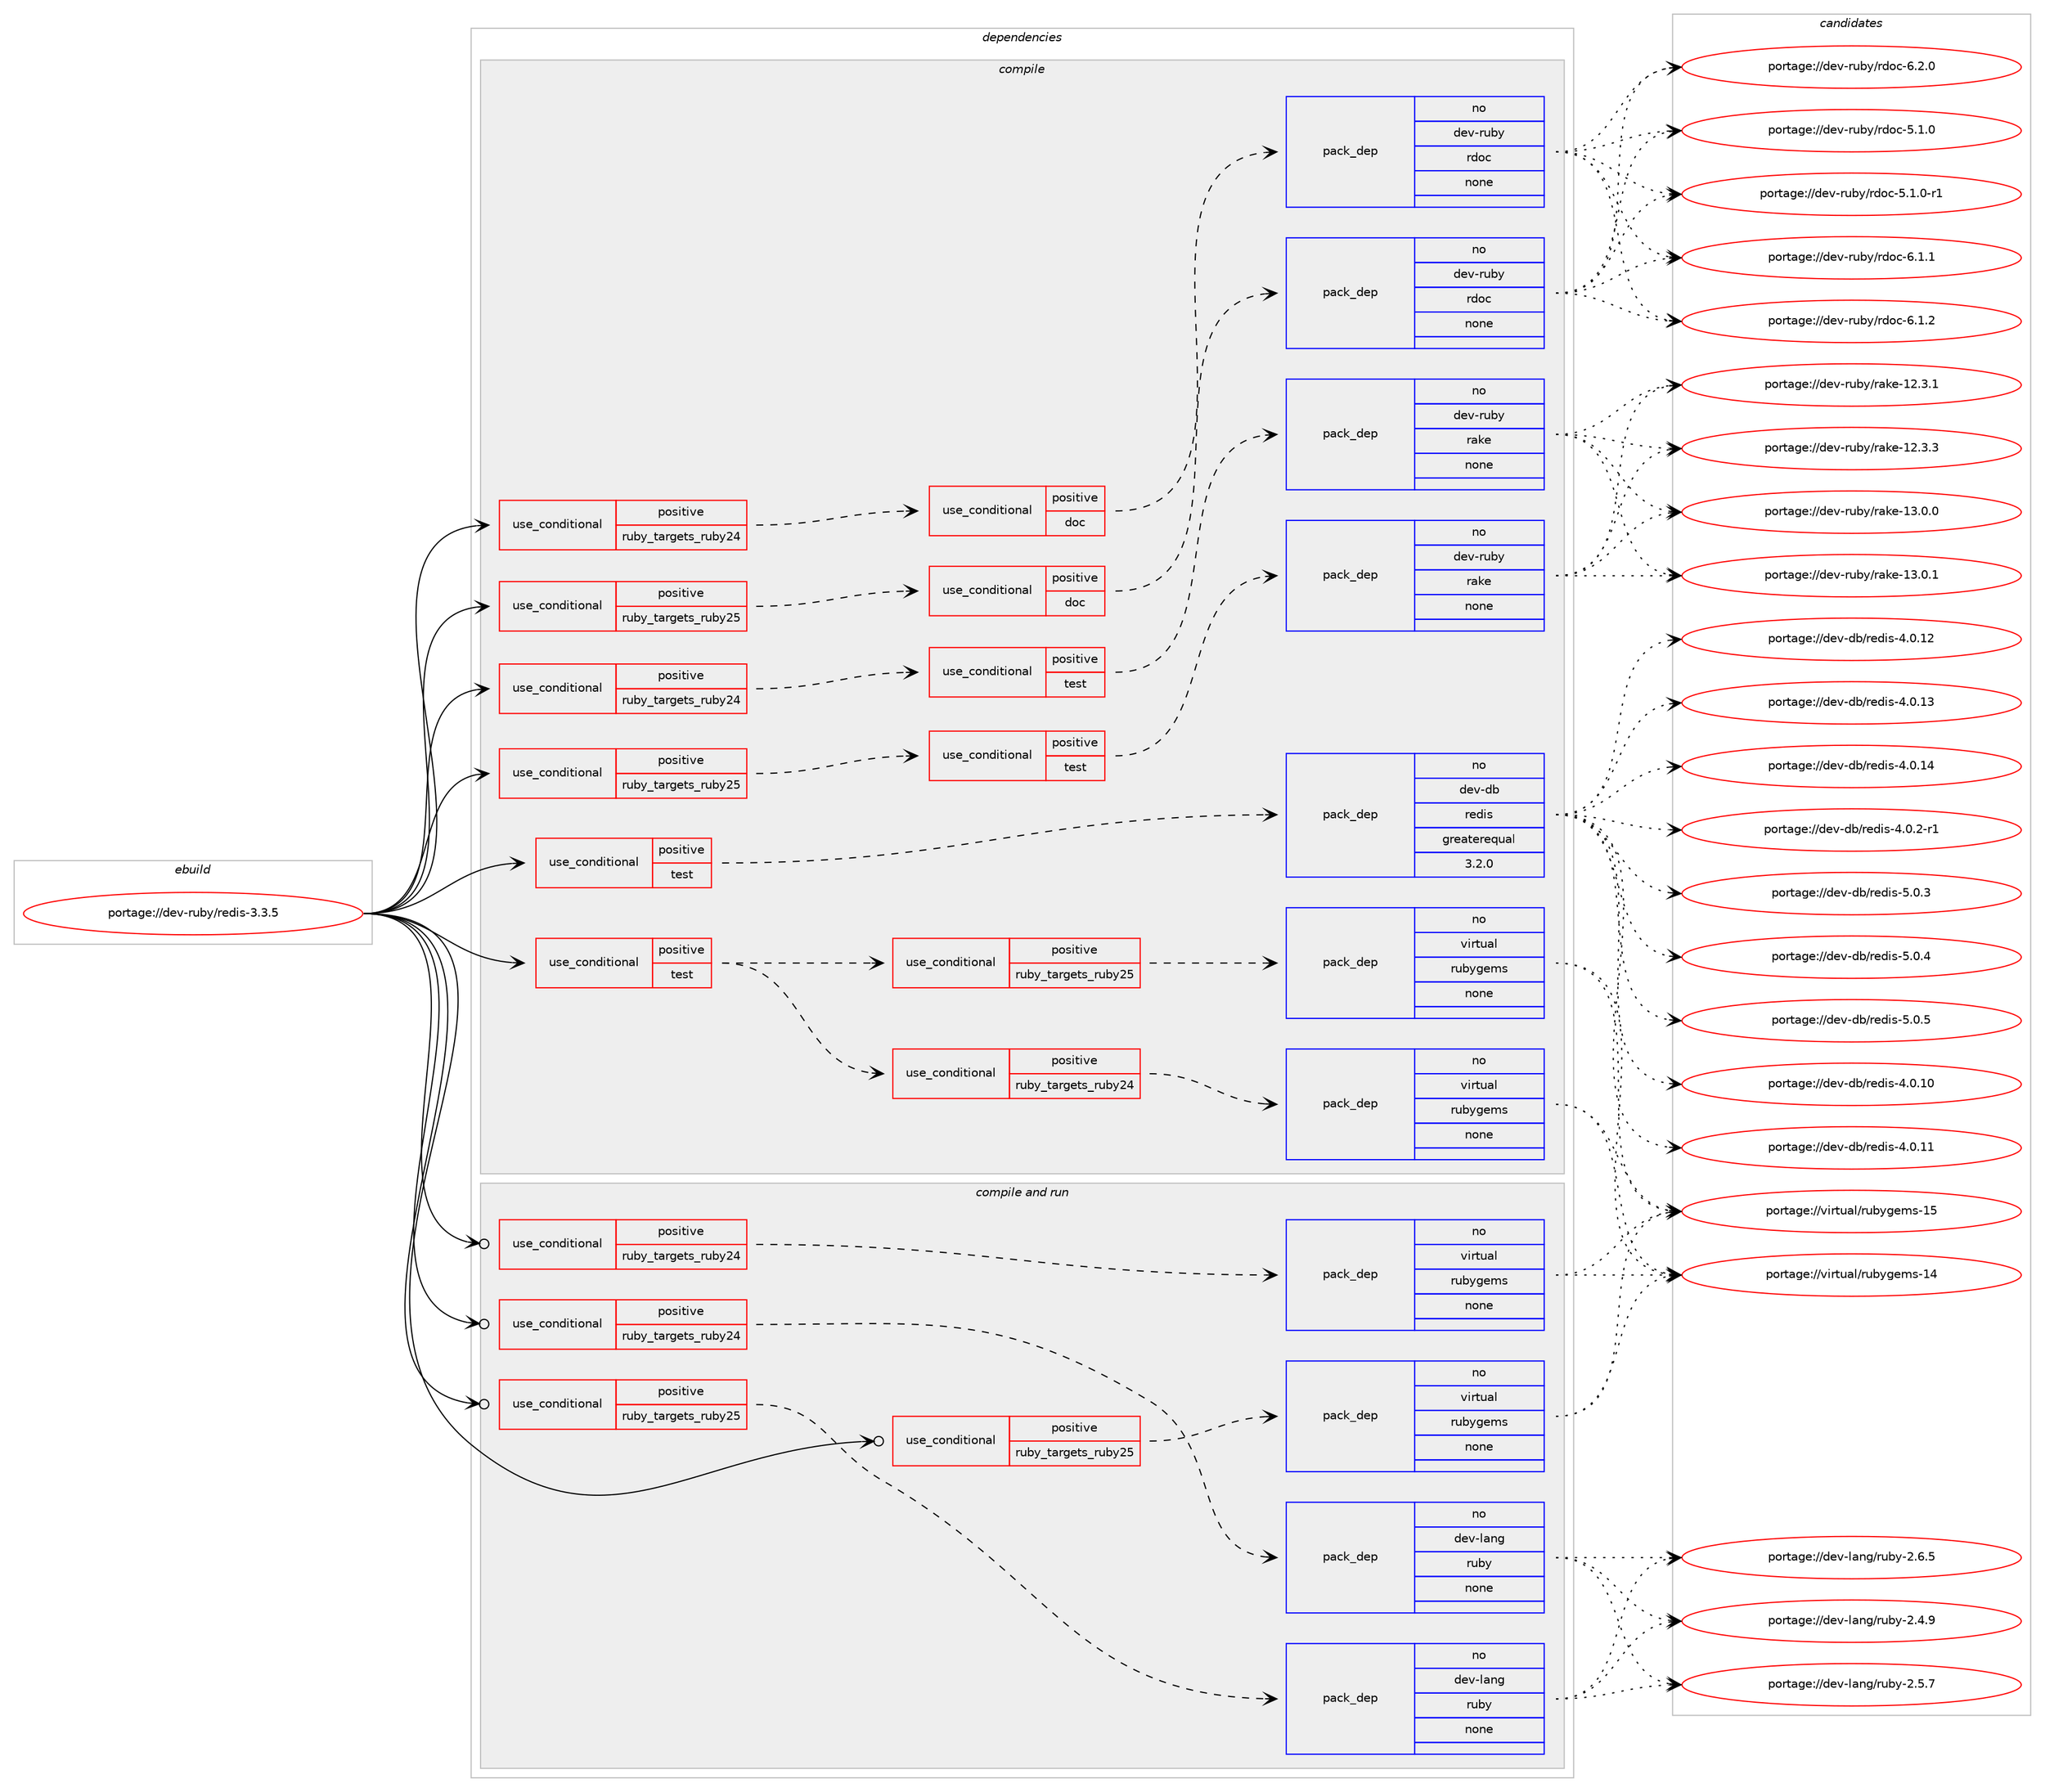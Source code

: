 digraph prolog {

# *************
# Graph options
# *************

newrank=true;
concentrate=true;
compound=true;
graph [rankdir=LR,fontname=Helvetica,fontsize=10,ranksep=1.5];#, ranksep=2.5, nodesep=0.2];
edge  [arrowhead=vee];
node  [fontname=Helvetica,fontsize=10];

# **********
# The ebuild
# **********

subgraph cluster_leftcol {
color=gray;
rank=same;
label=<<i>ebuild</i>>;
id [label="portage://dev-ruby/redis-3.3.5", color=red, width=4, href="../dev-ruby/redis-3.3.5.svg"];
}

# ****************
# The dependencies
# ****************

subgraph cluster_midcol {
color=gray;
label=<<i>dependencies</i>>;
subgraph cluster_compile {
fillcolor="#eeeeee";
style=filled;
label=<<i>compile</i>>;
subgraph cond61225 {
dependency238706 [label=<<TABLE BORDER="0" CELLBORDER="1" CELLSPACING="0" CELLPADDING="4"><TR><TD ROWSPAN="3" CELLPADDING="10">use_conditional</TD></TR><TR><TD>positive</TD></TR><TR><TD>ruby_targets_ruby24</TD></TR></TABLE>>, shape=none, color=red];
subgraph cond61226 {
dependency238707 [label=<<TABLE BORDER="0" CELLBORDER="1" CELLSPACING="0" CELLPADDING="4"><TR><TD ROWSPAN="3" CELLPADDING="10">use_conditional</TD></TR><TR><TD>positive</TD></TR><TR><TD>doc</TD></TR></TABLE>>, shape=none, color=red];
subgraph pack173926 {
dependency238708 [label=<<TABLE BORDER="0" CELLBORDER="1" CELLSPACING="0" CELLPADDING="4" WIDTH="220"><TR><TD ROWSPAN="6" CELLPADDING="30">pack_dep</TD></TR><TR><TD WIDTH="110">no</TD></TR><TR><TD>dev-ruby</TD></TR><TR><TD>rdoc</TD></TR><TR><TD>none</TD></TR><TR><TD></TD></TR></TABLE>>, shape=none, color=blue];
}
dependency238707:e -> dependency238708:w [weight=20,style="dashed",arrowhead="vee"];
}
dependency238706:e -> dependency238707:w [weight=20,style="dashed",arrowhead="vee"];
}
id:e -> dependency238706:w [weight=20,style="solid",arrowhead="vee"];
subgraph cond61227 {
dependency238709 [label=<<TABLE BORDER="0" CELLBORDER="1" CELLSPACING="0" CELLPADDING="4"><TR><TD ROWSPAN="3" CELLPADDING="10">use_conditional</TD></TR><TR><TD>positive</TD></TR><TR><TD>ruby_targets_ruby24</TD></TR></TABLE>>, shape=none, color=red];
subgraph cond61228 {
dependency238710 [label=<<TABLE BORDER="0" CELLBORDER="1" CELLSPACING="0" CELLPADDING="4"><TR><TD ROWSPAN="3" CELLPADDING="10">use_conditional</TD></TR><TR><TD>positive</TD></TR><TR><TD>test</TD></TR></TABLE>>, shape=none, color=red];
subgraph pack173927 {
dependency238711 [label=<<TABLE BORDER="0" CELLBORDER="1" CELLSPACING="0" CELLPADDING="4" WIDTH="220"><TR><TD ROWSPAN="6" CELLPADDING="30">pack_dep</TD></TR><TR><TD WIDTH="110">no</TD></TR><TR><TD>dev-ruby</TD></TR><TR><TD>rake</TD></TR><TR><TD>none</TD></TR><TR><TD></TD></TR></TABLE>>, shape=none, color=blue];
}
dependency238710:e -> dependency238711:w [weight=20,style="dashed",arrowhead="vee"];
}
dependency238709:e -> dependency238710:w [weight=20,style="dashed",arrowhead="vee"];
}
id:e -> dependency238709:w [weight=20,style="solid",arrowhead="vee"];
subgraph cond61229 {
dependency238712 [label=<<TABLE BORDER="0" CELLBORDER="1" CELLSPACING="0" CELLPADDING="4"><TR><TD ROWSPAN="3" CELLPADDING="10">use_conditional</TD></TR><TR><TD>positive</TD></TR><TR><TD>ruby_targets_ruby25</TD></TR></TABLE>>, shape=none, color=red];
subgraph cond61230 {
dependency238713 [label=<<TABLE BORDER="0" CELLBORDER="1" CELLSPACING="0" CELLPADDING="4"><TR><TD ROWSPAN="3" CELLPADDING="10">use_conditional</TD></TR><TR><TD>positive</TD></TR><TR><TD>doc</TD></TR></TABLE>>, shape=none, color=red];
subgraph pack173928 {
dependency238714 [label=<<TABLE BORDER="0" CELLBORDER="1" CELLSPACING="0" CELLPADDING="4" WIDTH="220"><TR><TD ROWSPAN="6" CELLPADDING="30">pack_dep</TD></TR><TR><TD WIDTH="110">no</TD></TR><TR><TD>dev-ruby</TD></TR><TR><TD>rdoc</TD></TR><TR><TD>none</TD></TR><TR><TD></TD></TR></TABLE>>, shape=none, color=blue];
}
dependency238713:e -> dependency238714:w [weight=20,style="dashed",arrowhead="vee"];
}
dependency238712:e -> dependency238713:w [weight=20,style="dashed",arrowhead="vee"];
}
id:e -> dependency238712:w [weight=20,style="solid",arrowhead="vee"];
subgraph cond61231 {
dependency238715 [label=<<TABLE BORDER="0" CELLBORDER="1" CELLSPACING="0" CELLPADDING="4"><TR><TD ROWSPAN="3" CELLPADDING="10">use_conditional</TD></TR><TR><TD>positive</TD></TR><TR><TD>ruby_targets_ruby25</TD></TR></TABLE>>, shape=none, color=red];
subgraph cond61232 {
dependency238716 [label=<<TABLE BORDER="0" CELLBORDER="1" CELLSPACING="0" CELLPADDING="4"><TR><TD ROWSPAN="3" CELLPADDING="10">use_conditional</TD></TR><TR><TD>positive</TD></TR><TR><TD>test</TD></TR></TABLE>>, shape=none, color=red];
subgraph pack173929 {
dependency238717 [label=<<TABLE BORDER="0" CELLBORDER="1" CELLSPACING="0" CELLPADDING="4" WIDTH="220"><TR><TD ROWSPAN="6" CELLPADDING="30">pack_dep</TD></TR><TR><TD WIDTH="110">no</TD></TR><TR><TD>dev-ruby</TD></TR><TR><TD>rake</TD></TR><TR><TD>none</TD></TR><TR><TD></TD></TR></TABLE>>, shape=none, color=blue];
}
dependency238716:e -> dependency238717:w [weight=20,style="dashed",arrowhead="vee"];
}
dependency238715:e -> dependency238716:w [weight=20,style="dashed",arrowhead="vee"];
}
id:e -> dependency238715:w [weight=20,style="solid",arrowhead="vee"];
subgraph cond61233 {
dependency238718 [label=<<TABLE BORDER="0" CELLBORDER="1" CELLSPACING="0" CELLPADDING="4"><TR><TD ROWSPAN="3" CELLPADDING="10">use_conditional</TD></TR><TR><TD>positive</TD></TR><TR><TD>test</TD></TR></TABLE>>, shape=none, color=red];
subgraph cond61234 {
dependency238719 [label=<<TABLE BORDER="0" CELLBORDER="1" CELLSPACING="0" CELLPADDING="4"><TR><TD ROWSPAN="3" CELLPADDING="10">use_conditional</TD></TR><TR><TD>positive</TD></TR><TR><TD>ruby_targets_ruby24</TD></TR></TABLE>>, shape=none, color=red];
subgraph pack173930 {
dependency238720 [label=<<TABLE BORDER="0" CELLBORDER="1" CELLSPACING="0" CELLPADDING="4" WIDTH="220"><TR><TD ROWSPAN="6" CELLPADDING="30">pack_dep</TD></TR><TR><TD WIDTH="110">no</TD></TR><TR><TD>virtual</TD></TR><TR><TD>rubygems</TD></TR><TR><TD>none</TD></TR><TR><TD></TD></TR></TABLE>>, shape=none, color=blue];
}
dependency238719:e -> dependency238720:w [weight=20,style="dashed",arrowhead="vee"];
}
dependency238718:e -> dependency238719:w [weight=20,style="dashed",arrowhead="vee"];
subgraph cond61235 {
dependency238721 [label=<<TABLE BORDER="0" CELLBORDER="1" CELLSPACING="0" CELLPADDING="4"><TR><TD ROWSPAN="3" CELLPADDING="10">use_conditional</TD></TR><TR><TD>positive</TD></TR><TR><TD>ruby_targets_ruby25</TD></TR></TABLE>>, shape=none, color=red];
subgraph pack173931 {
dependency238722 [label=<<TABLE BORDER="0" CELLBORDER="1" CELLSPACING="0" CELLPADDING="4" WIDTH="220"><TR><TD ROWSPAN="6" CELLPADDING="30">pack_dep</TD></TR><TR><TD WIDTH="110">no</TD></TR><TR><TD>virtual</TD></TR><TR><TD>rubygems</TD></TR><TR><TD>none</TD></TR><TR><TD></TD></TR></TABLE>>, shape=none, color=blue];
}
dependency238721:e -> dependency238722:w [weight=20,style="dashed",arrowhead="vee"];
}
dependency238718:e -> dependency238721:w [weight=20,style="dashed",arrowhead="vee"];
}
id:e -> dependency238718:w [weight=20,style="solid",arrowhead="vee"];
subgraph cond61236 {
dependency238723 [label=<<TABLE BORDER="0" CELLBORDER="1" CELLSPACING="0" CELLPADDING="4"><TR><TD ROWSPAN="3" CELLPADDING="10">use_conditional</TD></TR><TR><TD>positive</TD></TR><TR><TD>test</TD></TR></TABLE>>, shape=none, color=red];
subgraph pack173932 {
dependency238724 [label=<<TABLE BORDER="0" CELLBORDER="1" CELLSPACING="0" CELLPADDING="4" WIDTH="220"><TR><TD ROWSPAN="6" CELLPADDING="30">pack_dep</TD></TR><TR><TD WIDTH="110">no</TD></TR><TR><TD>dev-db</TD></TR><TR><TD>redis</TD></TR><TR><TD>greaterequal</TD></TR><TR><TD>3.2.0</TD></TR></TABLE>>, shape=none, color=blue];
}
dependency238723:e -> dependency238724:w [weight=20,style="dashed",arrowhead="vee"];
}
id:e -> dependency238723:w [weight=20,style="solid",arrowhead="vee"];
}
subgraph cluster_compileandrun {
fillcolor="#eeeeee";
style=filled;
label=<<i>compile and run</i>>;
subgraph cond61237 {
dependency238725 [label=<<TABLE BORDER="0" CELLBORDER="1" CELLSPACING="0" CELLPADDING="4"><TR><TD ROWSPAN="3" CELLPADDING="10">use_conditional</TD></TR><TR><TD>positive</TD></TR><TR><TD>ruby_targets_ruby24</TD></TR></TABLE>>, shape=none, color=red];
subgraph pack173933 {
dependency238726 [label=<<TABLE BORDER="0" CELLBORDER="1" CELLSPACING="0" CELLPADDING="4" WIDTH="220"><TR><TD ROWSPAN="6" CELLPADDING="30">pack_dep</TD></TR><TR><TD WIDTH="110">no</TD></TR><TR><TD>dev-lang</TD></TR><TR><TD>ruby</TD></TR><TR><TD>none</TD></TR><TR><TD></TD></TR></TABLE>>, shape=none, color=blue];
}
dependency238725:e -> dependency238726:w [weight=20,style="dashed",arrowhead="vee"];
}
id:e -> dependency238725:w [weight=20,style="solid",arrowhead="odotvee"];
subgraph cond61238 {
dependency238727 [label=<<TABLE BORDER="0" CELLBORDER="1" CELLSPACING="0" CELLPADDING="4"><TR><TD ROWSPAN="3" CELLPADDING="10">use_conditional</TD></TR><TR><TD>positive</TD></TR><TR><TD>ruby_targets_ruby24</TD></TR></TABLE>>, shape=none, color=red];
subgraph pack173934 {
dependency238728 [label=<<TABLE BORDER="0" CELLBORDER="1" CELLSPACING="0" CELLPADDING="4" WIDTH="220"><TR><TD ROWSPAN="6" CELLPADDING="30">pack_dep</TD></TR><TR><TD WIDTH="110">no</TD></TR><TR><TD>virtual</TD></TR><TR><TD>rubygems</TD></TR><TR><TD>none</TD></TR><TR><TD></TD></TR></TABLE>>, shape=none, color=blue];
}
dependency238727:e -> dependency238728:w [weight=20,style="dashed",arrowhead="vee"];
}
id:e -> dependency238727:w [weight=20,style="solid",arrowhead="odotvee"];
subgraph cond61239 {
dependency238729 [label=<<TABLE BORDER="0" CELLBORDER="1" CELLSPACING="0" CELLPADDING="4"><TR><TD ROWSPAN="3" CELLPADDING="10">use_conditional</TD></TR><TR><TD>positive</TD></TR><TR><TD>ruby_targets_ruby25</TD></TR></TABLE>>, shape=none, color=red];
subgraph pack173935 {
dependency238730 [label=<<TABLE BORDER="0" CELLBORDER="1" CELLSPACING="0" CELLPADDING="4" WIDTH="220"><TR><TD ROWSPAN="6" CELLPADDING="30">pack_dep</TD></TR><TR><TD WIDTH="110">no</TD></TR><TR><TD>dev-lang</TD></TR><TR><TD>ruby</TD></TR><TR><TD>none</TD></TR><TR><TD></TD></TR></TABLE>>, shape=none, color=blue];
}
dependency238729:e -> dependency238730:w [weight=20,style="dashed",arrowhead="vee"];
}
id:e -> dependency238729:w [weight=20,style="solid",arrowhead="odotvee"];
subgraph cond61240 {
dependency238731 [label=<<TABLE BORDER="0" CELLBORDER="1" CELLSPACING="0" CELLPADDING="4"><TR><TD ROWSPAN="3" CELLPADDING="10">use_conditional</TD></TR><TR><TD>positive</TD></TR><TR><TD>ruby_targets_ruby25</TD></TR></TABLE>>, shape=none, color=red];
subgraph pack173936 {
dependency238732 [label=<<TABLE BORDER="0" CELLBORDER="1" CELLSPACING="0" CELLPADDING="4" WIDTH="220"><TR><TD ROWSPAN="6" CELLPADDING="30">pack_dep</TD></TR><TR><TD WIDTH="110">no</TD></TR><TR><TD>virtual</TD></TR><TR><TD>rubygems</TD></TR><TR><TD>none</TD></TR><TR><TD></TD></TR></TABLE>>, shape=none, color=blue];
}
dependency238731:e -> dependency238732:w [weight=20,style="dashed",arrowhead="vee"];
}
id:e -> dependency238731:w [weight=20,style="solid",arrowhead="odotvee"];
}
subgraph cluster_run {
fillcolor="#eeeeee";
style=filled;
label=<<i>run</i>>;
}
}

# **************
# The candidates
# **************

subgraph cluster_choices {
rank=same;
color=gray;
label=<<i>candidates</i>>;

subgraph choice173926 {
color=black;
nodesep=1;
choiceportage10010111845114117981214711410011199455346494648 [label="portage://dev-ruby/rdoc-5.1.0", color=red, width=4,href="../dev-ruby/rdoc-5.1.0.svg"];
choiceportage100101118451141179812147114100111994553464946484511449 [label="portage://dev-ruby/rdoc-5.1.0-r1", color=red, width=4,href="../dev-ruby/rdoc-5.1.0-r1.svg"];
choiceportage10010111845114117981214711410011199455446494649 [label="portage://dev-ruby/rdoc-6.1.1", color=red, width=4,href="../dev-ruby/rdoc-6.1.1.svg"];
choiceportage10010111845114117981214711410011199455446494650 [label="portage://dev-ruby/rdoc-6.1.2", color=red, width=4,href="../dev-ruby/rdoc-6.1.2.svg"];
choiceportage10010111845114117981214711410011199455446504648 [label="portage://dev-ruby/rdoc-6.2.0", color=red, width=4,href="../dev-ruby/rdoc-6.2.0.svg"];
dependency238708:e -> choiceportage10010111845114117981214711410011199455346494648:w [style=dotted,weight="100"];
dependency238708:e -> choiceportage100101118451141179812147114100111994553464946484511449:w [style=dotted,weight="100"];
dependency238708:e -> choiceportage10010111845114117981214711410011199455446494649:w [style=dotted,weight="100"];
dependency238708:e -> choiceportage10010111845114117981214711410011199455446494650:w [style=dotted,weight="100"];
dependency238708:e -> choiceportage10010111845114117981214711410011199455446504648:w [style=dotted,weight="100"];
}
subgraph choice173927 {
color=black;
nodesep=1;
choiceportage1001011184511411798121471149710710145495046514649 [label="portage://dev-ruby/rake-12.3.1", color=red, width=4,href="../dev-ruby/rake-12.3.1.svg"];
choiceportage1001011184511411798121471149710710145495046514651 [label="portage://dev-ruby/rake-12.3.3", color=red, width=4,href="../dev-ruby/rake-12.3.3.svg"];
choiceportage1001011184511411798121471149710710145495146484648 [label="portage://dev-ruby/rake-13.0.0", color=red, width=4,href="../dev-ruby/rake-13.0.0.svg"];
choiceportage1001011184511411798121471149710710145495146484649 [label="portage://dev-ruby/rake-13.0.1", color=red, width=4,href="../dev-ruby/rake-13.0.1.svg"];
dependency238711:e -> choiceportage1001011184511411798121471149710710145495046514649:w [style=dotted,weight="100"];
dependency238711:e -> choiceportage1001011184511411798121471149710710145495046514651:w [style=dotted,weight="100"];
dependency238711:e -> choiceportage1001011184511411798121471149710710145495146484648:w [style=dotted,weight="100"];
dependency238711:e -> choiceportage1001011184511411798121471149710710145495146484649:w [style=dotted,weight="100"];
}
subgraph choice173928 {
color=black;
nodesep=1;
choiceportage10010111845114117981214711410011199455346494648 [label="portage://dev-ruby/rdoc-5.1.0", color=red, width=4,href="../dev-ruby/rdoc-5.1.0.svg"];
choiceportage100101118451141179812147114100111994553464946484511449 [label="portage://dev-ruby/rdoc-5.1.0-r1", color=red, width=4,href="../dev-ruby/rdoc-5.1.0-r1.svg"];
choiceportage10010111845114117981214711410011199455446494649 [label="portage://dev-ruby/rdoc-6.1.1", color=red, width=4,href="../dev-ruby/rdoc-6.1.1.svg"];
choiceportage10010111845114117981214711410011199455446494650 [label="portage://dev-ruby/rdoc-6.1.2", color=red, width=4,href="../dev-ruby/rdoc-6.1.2.svg"];
choiceportage10010111845114117981214711410011199455446504648 [label="portage://dev-ruby/rdoc-6.2.0", color=red, width=4,href="../dev-ruby/rdoc-6.2.0.svg"];
dependency238714:e -> choiceportage10010111845114117981214711410011199455346494648:w [style=dotted,weight="100"];
dependency238714:e -> choiceportage100101118451141179812147114100111994553464946484511449:w [style=dotted,weight="100"];
dependency238714:e -> choiceportage10010111845114117981214711410011199455446494649:w [style=dotted,weight="100"];
dependency238714:e -> choiceportage10010111845114117981214711410011199455446494650:w [style=dotted,weight="100"];
dependency238714:e -> choiceportage10010111845114117981214711410011199455446504648:w [style=dotted,weight="100"];
}
subgraph choice173929 {
color=black;
nodesep=1;
choiceportage1001011184511411798121471149710710145495046514649 [label="portage://dev-ruby/rake-12.3.1", color=red, width=4,href="../dev-ruby/rake-12.3.1.svg"];
choiceportage1001011184511411798121471149710710145495046514651 [label="portage://dev-ruby/rake-12.3.3", color=red, width=4,href="../dev-ruby/rake-12.3.3.svg"];
choiceportage1001011184511411798121471149710710145495146484648 [label="portage://dev-ruby/rake-13.0.0", color=red, width=4,href="../dev-ruby/rake-13.0.0.svg"];
choiceportage1001011184511411798121471149710710145495146484649 [label="portage://dev-ruby/rake-13.0.1", color=red, width=4,href="../dev-ruby/rake-13.0.1.svg"];
dependency238717:e -> choiceportage1001011184511411798121471149710710145495046514649:w [style=dotted,weight="100"];
dependency238717:e -> choiceportage1001011184511411798121471149710710145495046514651:w [style=dotted,weight="100"];
dependency238717:e -> choiceportage1001011184511411798121471149710710145495146484648:w [style=dotted,weight="100"];
dependency238717:e -> choiceportage1001011184511411798121471149710710145495146484649:w [style=dotted,weight="100"];
}
subgraph choice173930 {
color=black;
nodesep=1;
choiceportage118105114116117971084711411798121103101109115454952 [label="portage://virtual/rubygems-14", color=red, width=4,href="../virtual/rubygems-14.svg"];
choiceportage118105114116117971084711411798121103101109115454953 [label="portage://virtual/rubygems-15", color=red, width=4,href="../virtual/rubygems-15.svg"];
dependency238720:e -> choiceportage118105114116117971084711411798121103101109115454952:w [style=dotted,weight="100"];
dependency238720:e -> choiceportage118105114116117971084711411798121103101109115454953:w [style=dotted,weight="100"];
}
subgraph choice173931 {
color=black;
nodesep=1;
choiceportage118105114116117971084711411798121103101109115454952 [label="portage://virtual/rubygems-14", color=red, width=4,href="../virtual/rubygems-14.svg"];
choiceportage118105114116117971084711411798121103101109115454953 [label="portage://virtual/rubygems-15", color=red, width=4,href="../virtual/rubygems-15.svg"];
dependency238722:e -> choiceportage118105114116117971084711411798121103101109115454952:w [style=dotted,weight="100"];
dependency238722:e -> choiceportage118105114116117971084711411798121103101109115454953:w [style=dotted,weight="100"];
}
subgraph choice173932 {
color=black;
nodesep=1;
choiceportage10010111845100984711410110010511545524648464948 [label="portage://dev-db/redis-4.0.10", color=red, width=4,href="../dev-db/redis-4.0.10.svg"];
choiceportage10010111845100984711410110010511545524648464949 [label="portage://dev-db/redis-4.0.11", color=red, width=4,href="../dev-db/redis-4.0.11.svg"];
choiceportage10010111845100984711410110010511545524648464950 [label="portage://dev-db/redis-4.0.12", color=red, width=4,href="../dev-db/redis-4.0.12.svg"];
choiceportage10010111845100984711410110010511545524648464951 [label="portage://dev-db/redis-4.0.13", color=red, width=4,href="../dev-db/redis-4.0.13.svg"];
choiceportage10010111845100984711410110010511545524648464952 [label="portage://dev-db/redis-4.0.14", color=red, width=4,href="../dev-db/redis-4.0.14.svg"];
choiceportage1001011184510098471141011001051154552464846504511449 [label="portage://dev-db/redis-4.0.2-r1", color=red, width=4,href="../dev-db/redis-4.0.2-r1.svg"];
choiceportage100101118451009847114101100105115455346484651 [label="portage://dev-db/redis-5.0.3", color=red, width=4,href="../dev-db/redis-5.0.3.svg"];
choiceportage100101118451009847114101100105115455346484652 [label="portage://dev-db/redis-5.0.4", color=red, width=4,href="../dev-db/redis-5.0.4.svg"];
choiceportage100101118451009847114101100105115455346484653 [label="portage://dev-db/redis-5.0.5", color=red, width=4,href="../dev-db/redis-5.0.5.svg"];
dependency238724:e -> choiceportage10010111845100984711410110010511545524648464948:w [style=dotted,weight="100"];
dependency238724:e -> choiceportage10010111845100984711410110010511545524648464949:w [style=dotted,weight="100"];
dependency238724:e -> choiceportage10010111845100984711410110010511545524648464950:w [style=dotted,weight="100"];
dependency238724:e -> choiceportage10010111845100984711410110010511545524648464951:w [style=dotted,weight="100"];
dependency238724:e -> choiceportage10010111845100984711410110010511545524648464952:w [style=dotted,weight="100"];
dependency238724:e -> choiceportage1001011184510098471141011001051154552464846504511449:w [style=dotted,weight="100"];
dependency238724:e -> choiceportage100101118451009847114101100105115455346484651:w [style=dotted,weight="100"];
dependency238724:e -> choiceportage100101118451009847114101100105115455346484652:w [style=dotted,weight="100"];
dependency238724:e -> choiceportage100101118451009847114101100105115455346484653:w [style=dotted,weight="100"];
}
subgraph choice173933 {
color=black;
nodesep=1;
choiceportage10010111845108971101034711411798121455046524657 [label="portage://dev-lang/ruby-2.4.9", color=red, width=4,href="../dev-lang/ruby-2.4.9.svg"];
choiceportage10010111845108971101034711411798121455046534655 [label="portage://dev-lang/ruby-2.5.7", color=red, width=4,href="../dev-lang/ruby-2.5.7.svg"];
choiceportage10010111845108971101034711411798121455046544653 [label="portage://dev-lang/ruby-2.6.5", color=red, width=4,href="../dev-lang/ruby-2.6.5.svg"];
dependency238726:e -> choiceportage10010111845108971101034711411798121455046524657:w [style=dotted,weight="100"];
dependency238726:e -> choiceportage10010111845108971101034711411798121455046534655:w [style=dotted,weight="100"];
dependency238726:e -> choiceportage10010111845108971101034711411798121455046544653:w [style=dotted,weight="100"];
}
subgraph choice173934 {
color=black;
nodesep=1;
choiceportage118105114116117971084711411798121103101109115454952 [label="portage://virtual/rubygems-14", color=red, width=4,href="../virtual/rubygems-14.svg"];
choiceportage118105114116117971084711411798121103101109115454953 [label="portage://virtual/rubygems-15", color=red, width=4,href="../virtual/rubygems-15.svg"];
dependency238728:e -> choiceportage118105114116117971084711411798121103101109115454952:w [style=dotted,weight="100"];
dependency238728:e -> choiceportage118105114116117971084711411798121103101109115454953:w [style=dotted,weight="100"];
}
subgraph choice173935 {
color=black;
nodesep=1;
choiceportage10010111845108971101034711411798121455046524657 [label="portage://dev-lang/ruby-2.4.9", color=red, width=4,href="../dev-lang/ruby-2.4.9.svg"];
choiceportage10010111845108971101034711411798121455046534655 [label="portage://dev-lang/ruby-2.5.7", color=red, width=4,href="../dev-lang/ruby-2.5.7.svg"];
choiceportage10010111845108971101034711411798121455046544653 [label="portage://dev-lang/ruby-2.6.5", color=red, width=4,href="../dev-lang/ruby-2.6.5.svg"];
dependency238730:e -> choiceportage10010111845108971101034711411798121455046524657:w [style=dotted,weight="100"];
dependency238730:e -> choiceportage10010111845108971101034711411798121455046534655:w [style=dotted,weight="100"];
dependency238730:e -> choiceportage10010111845108971101034711411798121455046544653:w [style=dotted,weight="100"];
}
subgraph choice173936 {
color=black;
nodesep=1;
choiceportage118105114116117971084711411798121103101109115454952 [label="portage://virtual/rubygems-14", color=red, width=4,href="../virtual/rubygems-14.svg"];
choiceportage118105114116117971084711411798121103101109115454953 [label="portage://virtual/rubygems-15", color=red, width=4,href="../virtual/rubygems-15.svg"];
dependency238732:e -> choiceportage118105114116117971084711411798121103101109115454952:w [style=dotted,weight="100"];
dependency238732:e -> choiceportage118105114116117971084711411798121103101109115454953:w [style=dotted,weight="100"];
}
}

}
